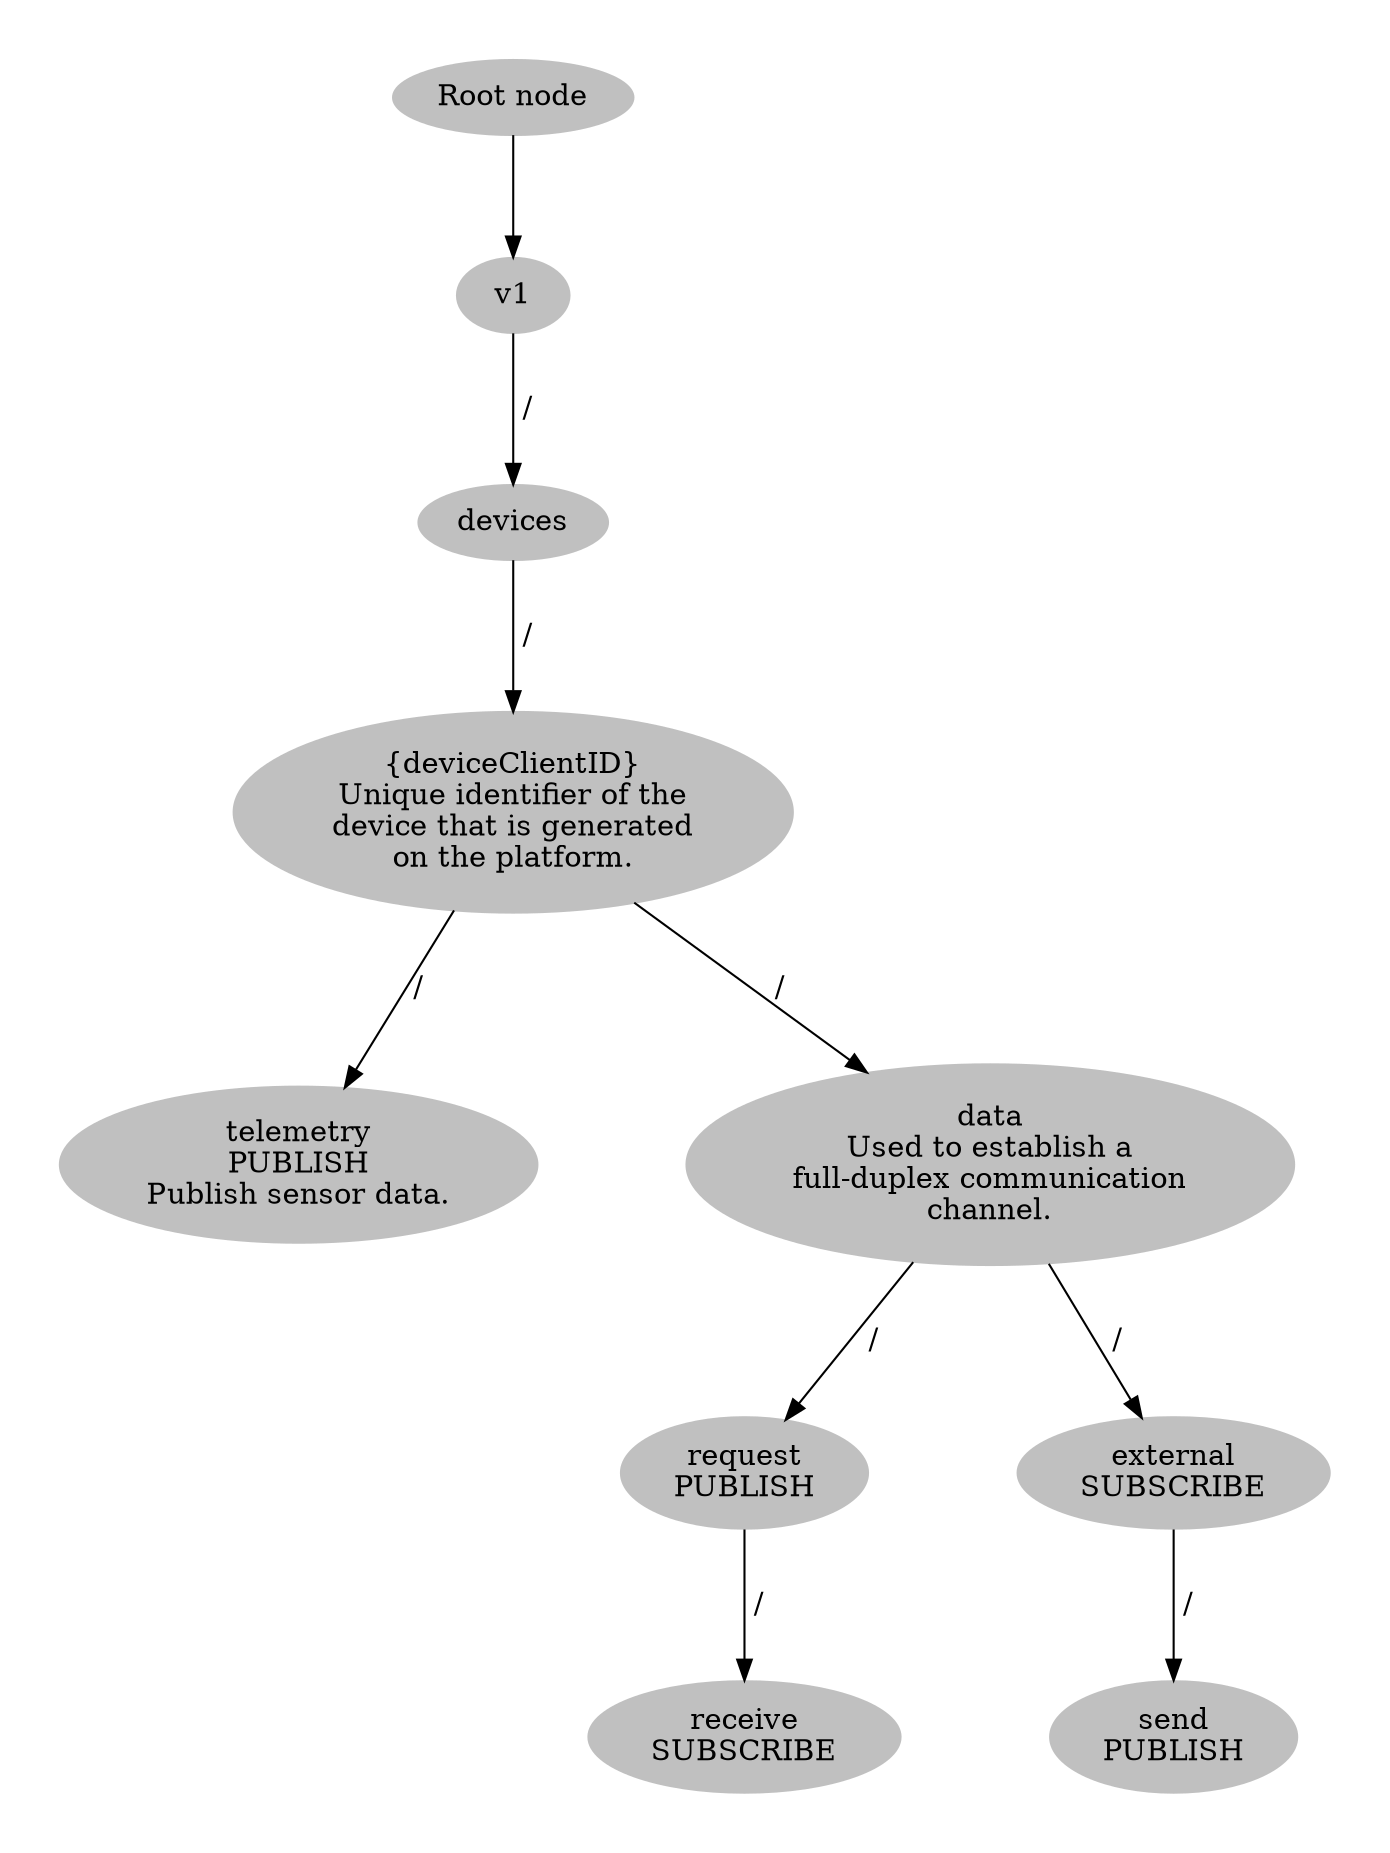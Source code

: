 digraph G {
    graph [pad=0.4, nodesep=1, ranksep=0.8, bgcolor=transparent];
    splines=true;
    node [color=grey, fillcolor=grey, style=filled]

    /* Entities */
    rootNode [label="Root node"];
    v1Node [label="v1"];
    devicesNode [label="devices"];
    deviceClientIDNode [label="{deviceClientID}\nUnique identifier of the\ndevice that is generated\non the platform."];
    deviceTelemetryNode [label="telemetry\nPUBLISH\nPublish sensor data."];
    deviceDataNode [label="data\nUsed to establish a\nfull-duplex communication\nchannel."];
    deviceDataRequestNode [label="request\nPUBLISH"];
    deviceDataRequestReceiveNode [label="receive\nSUBSCRIBE"];
    deviceDataExternalNode [label="external\nSUBSCRIBE"];
    deviceDataExternalSendNode [label="send\nPUBLISH"];

    /* Relationships */
    rootNode -> v1Node;
    v1Node -> devicesNode [label=" /"];
    devicesNode -> deviceClientIDNode [label=" /"];
    deviceClientIDNode -> deviceTelemetryNode [label="/"];
    deviceClientIDNode -> deviceDataNode [label=" /"];
    deviceDataNode -> deviceDataRequestNode [label=" /"];
    deviceDataRequestNode -> deviceDataRequestReceiveNode [label=" /"];
    deviceDataNode -> deviceDataExternalNode [label=" /"];
    deviceDataExternalNode -> deviceDataExternalSendNode [label=" /"];

    /* Ranks */
    // { rank=same; rootNode; };
}